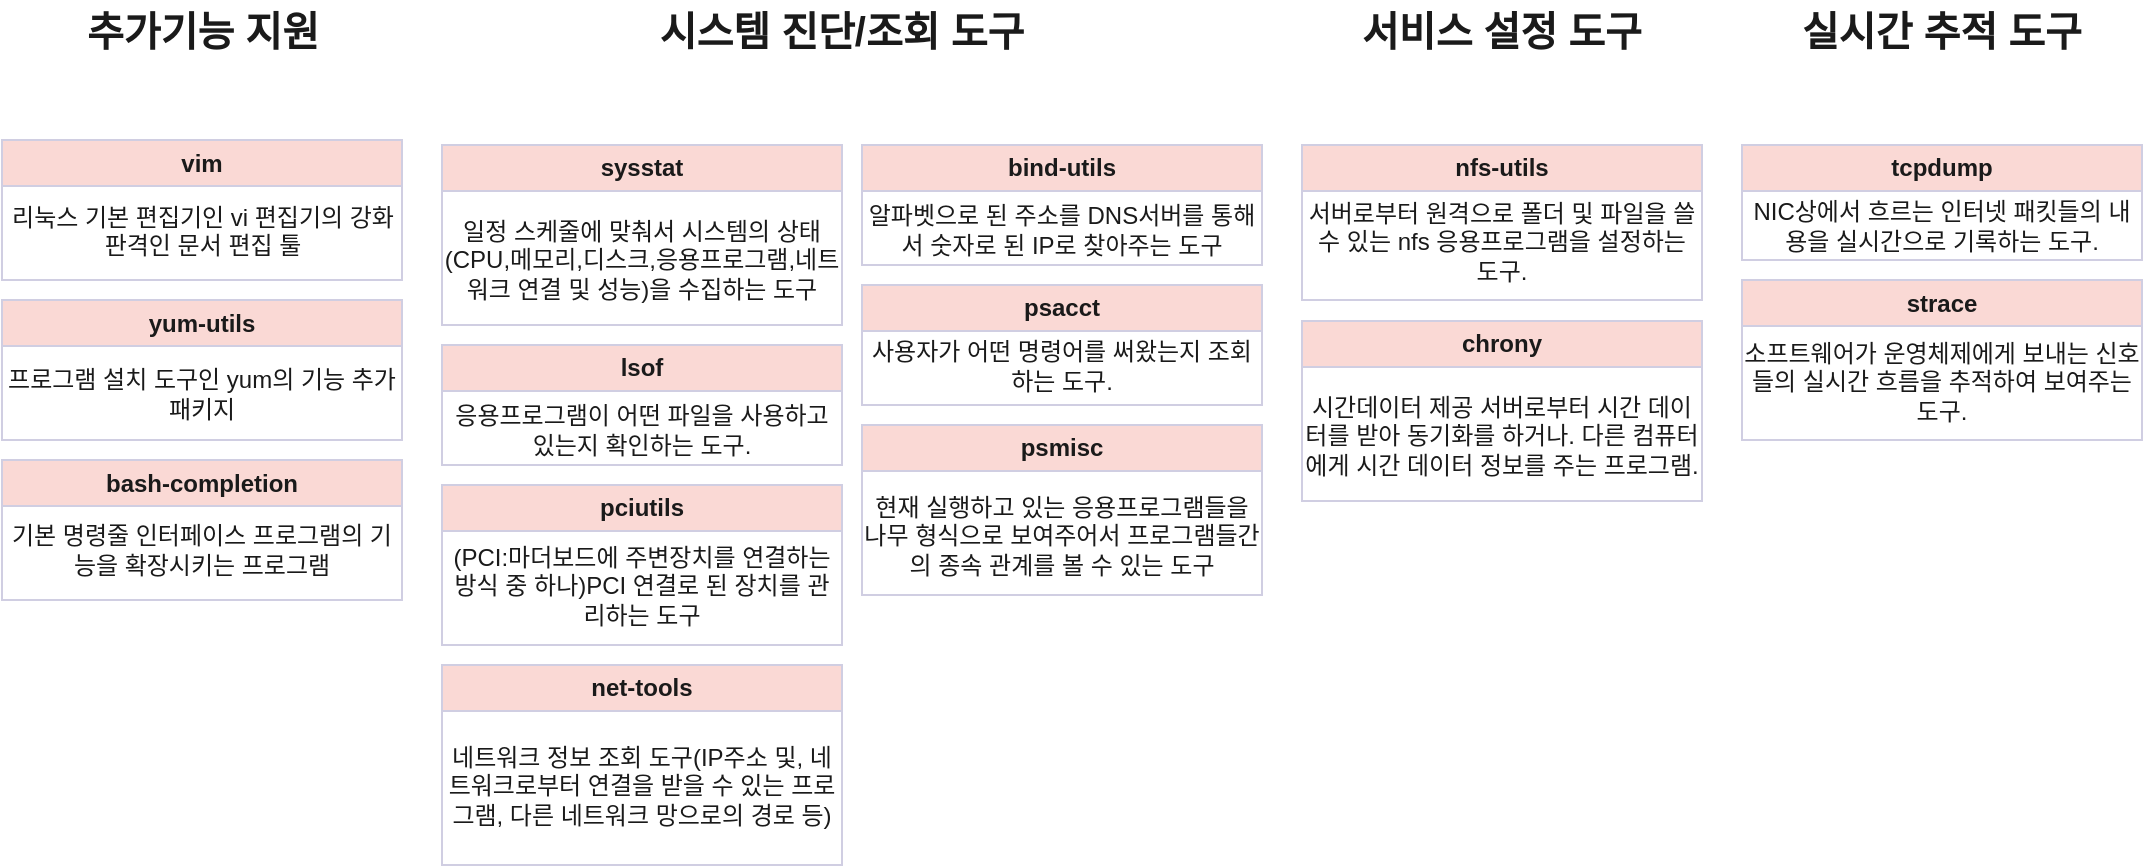 <mxfile version="20.8.21" type="github">
  <diagram name="페이지-1" id="qAXT69G6eZdml_QpsJ1J">
    <mxGraphModel dx="2409" dy="1189" grid="1" gridSize="10" guides="1" tooltips="1" connect="1" arrows="1" fold="1" page="1" pageScale="1" pageWidth="1169" pageHeight="827" math="0" shadow="0">
      <root>
        <mxCell id="0" />
        <mxCell id="1" parent="0" />
        <mxCell id="138x4V-RQ_fm05UkUeAB-1" value="vim" style="swimlane;whiteSpace=wrap;html=1;rounded=0;labelBackgroundColor=none;fillColor=#FAD9D5;strokeColor=#D0CEE2;fontColor=#1A1A1A;" vertex="1" parent="1">
          <mxGeometry x="10" y="100" width="200" height="70" as="geometry" />
        </mxCell>
        <mxCell id="138x4V-RQ_fm05UkUeAB-3" value="리눅스 기본 편집기인 vi 편집기의 강화판격인 문서 편집 툴" style="text;html=1;strokeColor=none;fillColor=none;align=center;verticalAlign=top;whiteSpace=wrap;rounded=0;labelBackgroundColor=none;fontColor=#1A1A1A;" vertex="1" parent="138x4V-RQ_fm05UkUeAB-1">
          <mxGeometry x="3" y="25" width="195" height="40" as="geometry" />
        </mxCell>
        <mxCell id="138x4V-RQ_fm05UkUeAB-4" value="bash-completion" style="swimlane;whiteSpace=wrap;html=1;rounded=0;labelBackgroundColor=none;fillColor=#FAD9D5;strokeColor=#D0CEE2;fontColor=#1A1A1A;" vertex="1" parent="1">
          <mxGeometry x="10" y="260" width="200" height="70" as="geometry" />
        </mxCell>
        <mxCell id="138x4V-RQ_fm05UkUeAB-6" value="기본 명령줄 인터페이스 프로그램의 기능을 확장시키는 프로그램" style="text;html=1;strokeColor=none;fillColor=none;align=center;verticalAlign=middle;whiteSpace=wrap;rounded=0;labelBackgroundColor=none;fontColor=#1A1A1A;" vertex="1" parent="138x4V-RQ_fm05UkUeAB-4">
          <mxGeometry y="30" width="200" height="30" as="geometry" />
        </mxCell>
        <mxCell id="138x4V-RQ_fm05UkUeAB-10" value="sysstat" style="swimlane;whiteSpace=wrap;html=1;labelBackgroundColor=none;fillColor=#FAD9D5;strokeColor=#D0CEE2;fontColor=#1A1A1A;" vertex="1" parent="1">
          <mxGeometry x="230" y="102.5" width="200" height="90" as="geometry" />
        </mxCell>
        <mxCell id="138x4V-RQ_fm05UkUeAB-28" value="일정 스케줄에 맞춰서 시스템의 상태(CPU,메모리,디스크,응용프로그램,네트워크 연결 및 성능)을 수집하는 도구" style="text;html=1;strokeColor=none;fillColor=none;align=center;verticalAlign=middle;whiteSpace=wrap;rounded=0;labelBackgroundColor=none;fontColor=#1A1A1A;" vertex="1" parent="138x4V-RQ_fm05UkUeAB-10">
          <mxGeometry y="27" width="200" height="60" as="geometry" />
        </mxCell>
        <mxCell id="138x4V-RQ_fm05UkUeAB-11" value="yum-utils" style="swimlane;whiteSpace=wrap;html=1;labelBackgroundColor=none;fillColor=#FAD9D5;strokeColor=#D0CEE2;fontColor=#1A1A1A;" vertex="1" parent="1">
          <mxGeometry x="10" y="180" width="200" height="70" as="geometry" />
        </mxCell>
        <mxCell id="138x4V-RQ_fm05UkUeAB-27" value="프로그램 설치 도구인 yum의 기능 추가 패키지" style="text;html=1;strokeColor=none;fillColor=none;align=center;verticalAlign=middle;whiteSpace=wrap;rounded=0;labelBackgroundColor=none;fontColor=#1A1A1A;" vertex="1" parent="138x4V-RQ_fm05UkUeAB-11">
          <mxGeometry y="23" width="200" height="47" as="geometry" />
        </mxCell>
        <mxCell id="138x4V-RQ_fm05UkUeAB-13" value="net-tools" style="swimlane;whiteSpace=wrap;html=1;labelBackgroundColor=none;fillColor=#FAD9D5;strokeColor=#D0CEE2;fontColor=#1A1A1A;" vertex="1" parent="1">
          <mxGeometry x="230" y="362.5" width="200" height="100" as="geometry" />
        </mxCell>
        <mxCell id="138x4V-RQ_fm05UkUeAB-30" value="네트워크 정보 조회 도구(IP주소 및, 네트워크로부터 연결을 받을 수 있는 프로그램, 다른 네트워크 망으로의 경로 등)" style="text;html=1;strokeColor=none;fillColor=none;align=center;verticalAlign=middle;whiteSpace=wrap;rounded=0;labelBackgroundColor=none;fontColor=#1A1A1A;" vertex="1" parent="138x4V-RQ_fm05UkUeAB-13">
          <mxGeometry y="30" width="200" height="60" as="geometry" />
        </mxCell>
        <mxCell id="138x4V-RQ_fm05UkUeAB-15" value="lsof" style="swimlane;whiteSpace=wrap;html=1;labelBackgroundColor=none;fillColor=#FAD9D5;strokeColor=#D0CEE2;fontColor=#1A1A1A;" vertex="1" parent="1">
          <mxGeometry x="230" y="202.5" width="200" height="60" as="geometry" />
        </mxCell>
        <mxCell id="138x4V-RQ_fm05UkUeAB-31" value="응용프로그램이 어떤 파일을 사용하고 있는지 확인하는 도구." style="text;html=1;strokeColor=none;fillColor=none;align=center;verticalAlign=middle;whiteSpace=wrap;rounded=0;labelBackgroundColor=none;fontColor=#1A1A1A;" vertex="1" parent="138x4V-RQ_fm05UkUeAB-15">
          <mxGeometry y="27" width="200" height="30" as="geometry" />
        </mxCell>
        <mxCell id="138x4V-RQ_fm05UkUeAB-16" value="&lt;font style=&quot;font-size: 20px;&quot;&gt;&lt;b&gt;시스템 진단/조회 도구&lt;/b&gt;&lt;/font&gt;" style="text;html=1;strokeColor=none;fillColor=none;align=center;verticalAlign=middle;whiteSpace=wrap;rounded=0;labelBackgroundColor=none;fontColor=#1A1A1A;" vertex="1" parent="1">
          <mxGeometry x="330" y="30" width="200" height="30" as="geometry" />
        </mxCell>
        <mxCell id="138x4V-RQ_fm05UkUeAB-17" value="bind-utils" style="swimlane;whiteSpace=wrap;html=1;labelBackgroundColor=none;fillColor=#FAD9D5;strokeColor=#D0CEE2;fontColor=#1A1A1A;" vertex="1" parent="1">
          <mxGeometry x="440" y="102.5" width="200" height="60" as="geometry" />
        </mxCell>
        <mxCell id="138x4V-RQ_fm05UkUeAB-32" value="알파벳으로 된 주소를 DNS서버를 통해서 숫자로 된 IP로 찾아주는 도구" style="text;html=1;strokeColor=none;fillColor=none;align=center;verticalAlign=middle;whiteSpace=wrap;rounded=0;fontColor=#1A1A1A;" vertex="1" parent="138x4V-RQ_fm05UkUeAB-17">
          <mxGeometry y="27" width="200" height="30" as="geometry" />
        </mxCell>
        <mxCell id="138x4V-RQ_fm05UkUeAB-18" value="pciutils" style="swimlane;whiteSpace=wrap;html=1;labelBackgroundColor=none;fillColor=#FAD9D5;strokeColor=#D0CEE2;fontColor=#1A1A1A;" vertex="1" parent="1">
          <mxGeometry x="230" y="272.5" width="200" height="80" as="geometry" />
        </mxCell>
        <mxCell id="138x4V-RQ_fm05UkUeAB-33" value="(PCI:마더보드에 주변장치를 연결하는 방식 중 하나)PCI 연결로 된 장치를 관리하는 도구" style="text;html=1;strokeColor=none;fillColor=none;align=center;verticalAlign=middle;whiteSpace=wrap;rounded=0;fontColor=#1A1A1A;" vertex="1" parent="138x4V-RQ_fm05UkUeAB-18">
          <mxGeometry y="30" width="200" height="40" as="geometry" />
        </mxCell>
        <mxCell id="138x4V-RQ_fm05UkUeAB-19" value="&lt;font style=&quot;font-size: 20px;&quot;&gt;&lt;b&gt;서비스 설정 도구&lt;/b&gt;&lt;/font&gt;" style="text;html=1;strokeColor=none;fillColor=none;align=center;verticalAlign=middle;whiteSpace=wrap;rounded=0;labelBackgroundColor=none;fontColor=#1A1A1A;" vertex="1" parent="1">
          <mxGeometry x="660" y="30" width="200" height="30" as="geometry" />
        </mxCell>
        <mxCell id="138x4V-RQ_fm05UkUeAB-20" value="&lt;font style=&quot;font-size: 20px;&quot;&gt;&lt;b&gt;실시간 추적 도구&lt;/b&gt;&lt;/font&gt;" style="text;html=1;strokeColor=none;fillColor=none;align=center;verticalAlign=middle;whiteSpace=wrap;rounded=0;labelBackgroundColor=none;fontColor=#1A1A1A;" vertex="1" parent="1">
          <mxGeometry x="880" y="30" width="200" height="30" as="geometry" />
        </mxCell>
        <mxCell id="138x4V-RQ_fm05UkUeAB-21" value="tcpdump" style="swimlane;whiteSpace=wrap;html=1;labelBackgroundColor=none;fillColor=#FAD9D5;strokeColor=#D0CEE2;fontColor=#1A1A1A;" vertex="1" parent="1">
          <mxGeometry x="880" y="102.5" width="200" height="57.5" as="geometry" />
        </mxCell>
        <mxCell id="138x4V-RQ_fm05UkUeAB-41" value="NIC상에서 흐르는 인터넷 패킷들의 내용을 실시간으로 기록하는 도구." style="text;html=1;strokeColor=none;fillColor=none;align=center;verticalAlign=middle;whiteSpace=wrap;rounded=0;fontColor=#1A1A1A;" vertex="1" parent="138x4V-RQ_fm05UkUeAB-21">
          <mxGeometry y="25" width="200" height="30" as="geometry" />
        </mxCell>
        <mxCell id="138x4V-RQ_fm05UkUeAB-22" value="psmisc" style="swimlane;whiteSpace=wrap;html=1;labelBackgroundColor=none;fillColor=#FAD9D5;strokeColor=#D0CEE2;fontColor=#1A1A1A;" vertex="1" parent="1">
          <mxGeometry x="440" y="242.5" width="200" height="85" as="geometry" />
        </mxCell>
        <mxCell id="138x4V-RQ_fm05UkUeAB-42" value="현재 실행하고 있는 응용프로그램들을 나무 형식으로 보여주어서 프로그램들간의 종속 관계를 볼 수 있는 도구" style="text;html=1;strokeColor=none;fillColor=none;align=center;verticalAlign=middle;whiteSpace=wrap;rounded=0;fontColor=#1A1A1A;" vertex="1" parent="138x4V-RQ_fm05UkUeAB-22">
          <mxGeometry y="25" width="200" height="60" as="geometry" />
        </mxCell>
        <mxCell id="138x4V-RQ_fm05UkUeAB-23" value="nfs-utils" style="swimlane;whiteSpace=wrap;html=1;labelBackgroundColor=none;fillColor=#FAD9D5;strokeColor=#D0CEE2;fontColor=#1A1A1A;" vertex="1" parent="1">
          <mxGeometry x="660" y="102.5" width="200" height="77.5" as="geometry" />
        </mxCell>
        <mxCell id="138x4V-RQ_fm05UkUeAB-34" value="서버로부터 원격으로 폴더 및 파일을 쓸 수 있는 nfs 응용프로그램을 설정하는 도구." style="text;html=1;strokeColor=none;fillColor=none;align=center;verticalAlign=middle;whiteSpace=wrap;rounded=0;fontColor=#1A1A1A;" vertex="1" parent="138x4V-RQ_fm05UkUeAB-23">
          <mxGeometry y="23" width="200" height="50" as="geometry" />
        </mxCell>
        <mxCell id="138x4V-RQ_fm05UkUeAB-24" value="psacct" style="swimlane;whiteSpace=wrap;html=1;labelBackgroundColor=none;fillColor=#FAD9D5;strokeColor=#D0CEE2;fontColor=#1A1A1A;" vertex="1" parent="1">
          <mxGeometry x="440" y="172.5" width="200" height="60" as="geometry" />
        </mxCell>
        <mxCell id="138x4V-RQ_fm05UkUeAB-35" value="사용자가 어떤 명령어를 써왔는지 조회하는 도구." style="text;html=1;strokeColor=none;fillColor=none;align=center;verticalAlign=middle;whiteSpace=wrap;rounded=0;fontColor=#1A1A1A;" vertex="1" parent="138x4V-RQ_fm05UkUeAB-24">
          <mxGeometry y="25" width="200" height="30" as="geometry" />
        </mxCell>
        <mxCell id="138x4V-RQ_fm05UkUeAB-25" value="strace" style="swimlane;whiteSpace=wrap;html=1;labelBackgroundColor=none;fillColor=#FAD9D5;strokeColor=#D0CEE2;fontColor=#1A1A1A;" vertex="1" parent="1">
          <mxGeometry x="880" y="170" width="200" height="80" as="geometry" />
        </mxCell>
        <mxCell id="138x4V-RQ_fm05UkUeAB-40" value="소프트웨어가 운영체제에게 보내는 신호들의 실시간 흐름을 추적하여 보여주는 도구." style="text;html=1;strokeColor=none;fillColor=none;align=center;verticalAlign=middle;whiteSpace=wrap;rounded=0;fontColor=#1A1A1A;" vertex="1" parent="138x4V-RQ_fm05UkUeAB-25">
          <mxGeometry y="26" width="200" height="50" as="geometry" />
        </mxCell>
        <mxCell id="138x4V-RQ_fm05UkUeAB-26" value="chrony" style="swimlane;whiteSpace=wrap;html=1;labelBackgroundColor=none;fillColor=#FAD9D5;strokeColor=#D0CEE2;fontColor=#1A1A1A;" vertex="1" parent="1">
          <mxGeometry x="660" y="190.5" width="200" height="90" as="geometry" />
        </mxCell>
        <mxCell id="138x4V-RQ_fm05UkUeAB-43" value="시간데이터 제공 서버로부터 시간 데이터를 받아 동기화를 하거나. 다른 컴퓨터에게 시간 데이터 정보를 주는 프로그램." style="text;html=1;strokeColor=none;fillColor=none;align=center;verticalAlign=middle;whiteSpace=wrap;rounded=0;fontColor=#1A1A1A;" vertex="1" parent="138x4V-RQ_fm05UkUeAB-26">
          <mxGeometry y="25" width="200" height="65" as="geometry" />
        </mxCell>
        <mxCell id="138x4V-RQ_fm05UkUeAB-47" value="추가기능 지원" style="text;strokeColor=none;fillColor=none;html=1;fontSize=20;fontStyle=1;verticalAlign=middle;align=center;fontColor=#1A1A1A;" vertex="1" parent="1">
          <mxGeometry x="10" y="30" width="200" height="30" as="geometry" />
        </mxCell>
      </root>
    </mxGraphModel>
  </diagram>
</mxfile>
